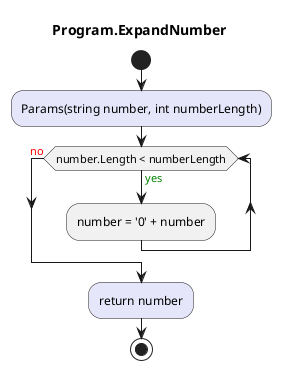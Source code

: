 @startuml Program.ExpandNumber
title Program.ExpandNumber
start
#Lavender:Params(string number, int numberLength);
while (number.Length < numberLength) is (<color:green>yes)
    :number = '0' + number;
endwhile (<color:red>no)
#Lavender:return number;
stop
@enduml
